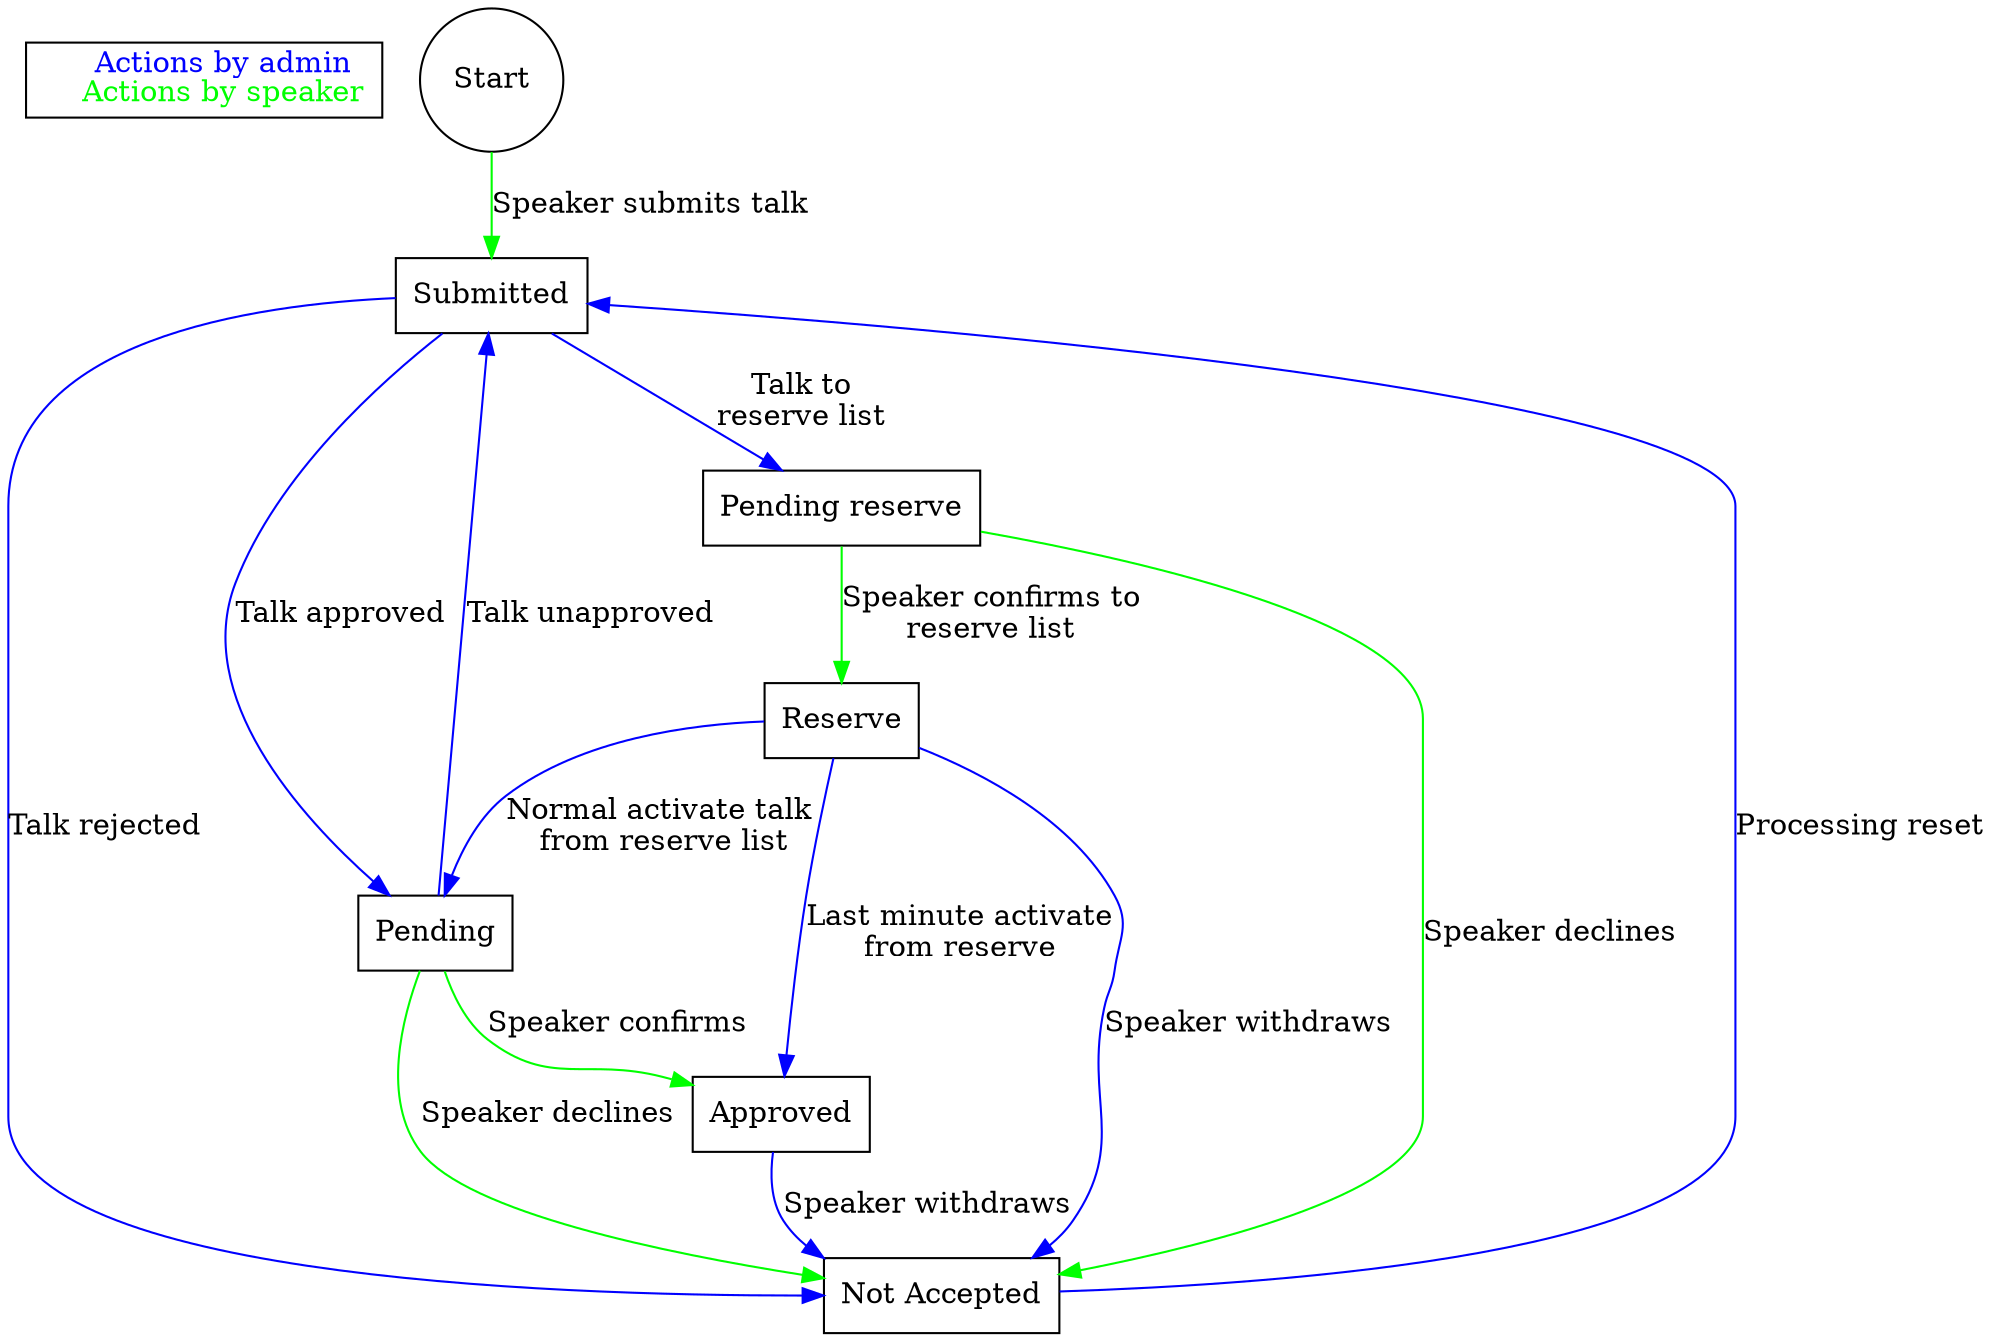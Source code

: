digraph talkstates {
	subgraph legend {
		key[shape=box, label=<
		    <font color="blue">Actions by admin</font><br/>
		    <font color="green">Actions by speaker</font><br/>
		>, labeljust="l"]
	}

	start[shape=circle label=Start];

	submitted[shape=box label=Submitted];
	pending[shape=box label=Pending];
	approved[shape=box label=Approved];
	reserve[shape=box label=Reserve];
	pendingreserve[shape=box label="Pending reserve"];

	rejected[shape=box label="Not Accepted"];

	start -> submitted [label = "Speaker submits talk", color=green];
	submitted -> pending [label = "Talk approved", color=blue]
	pending -> approved [label = "Speaker confirms", color=green]
	pending -> rejected [label = "Speaker declines", color=green]
	pending -> submitted [label = "Talk unapproved", color=blue]
	submitted -> rejected [label = "Talk rejected", color=blue]
	submitted -> pendingreserve [label = "Talk to\nreserve list", color=blue]
	pendingreserve -> reserve [label = "Speaker confirms to\nreserve list", color=green]
	pendingreserve -> rejected [label = "Speaker declines", color=green]
	reserve -> pending [label = "Normal activate talk\n from reserve list", color=blue]
	approved -> rejected [label = "Speaker withdraws", color=blue]
	rejected -> submitted [label = "Processing reset", color=blue]
	reserve -> approved [label = "Last minute activate\nfrom reserve", color=blue]
	reserve -> rejected [label = "Speaker withdraws", color=blue]
}
